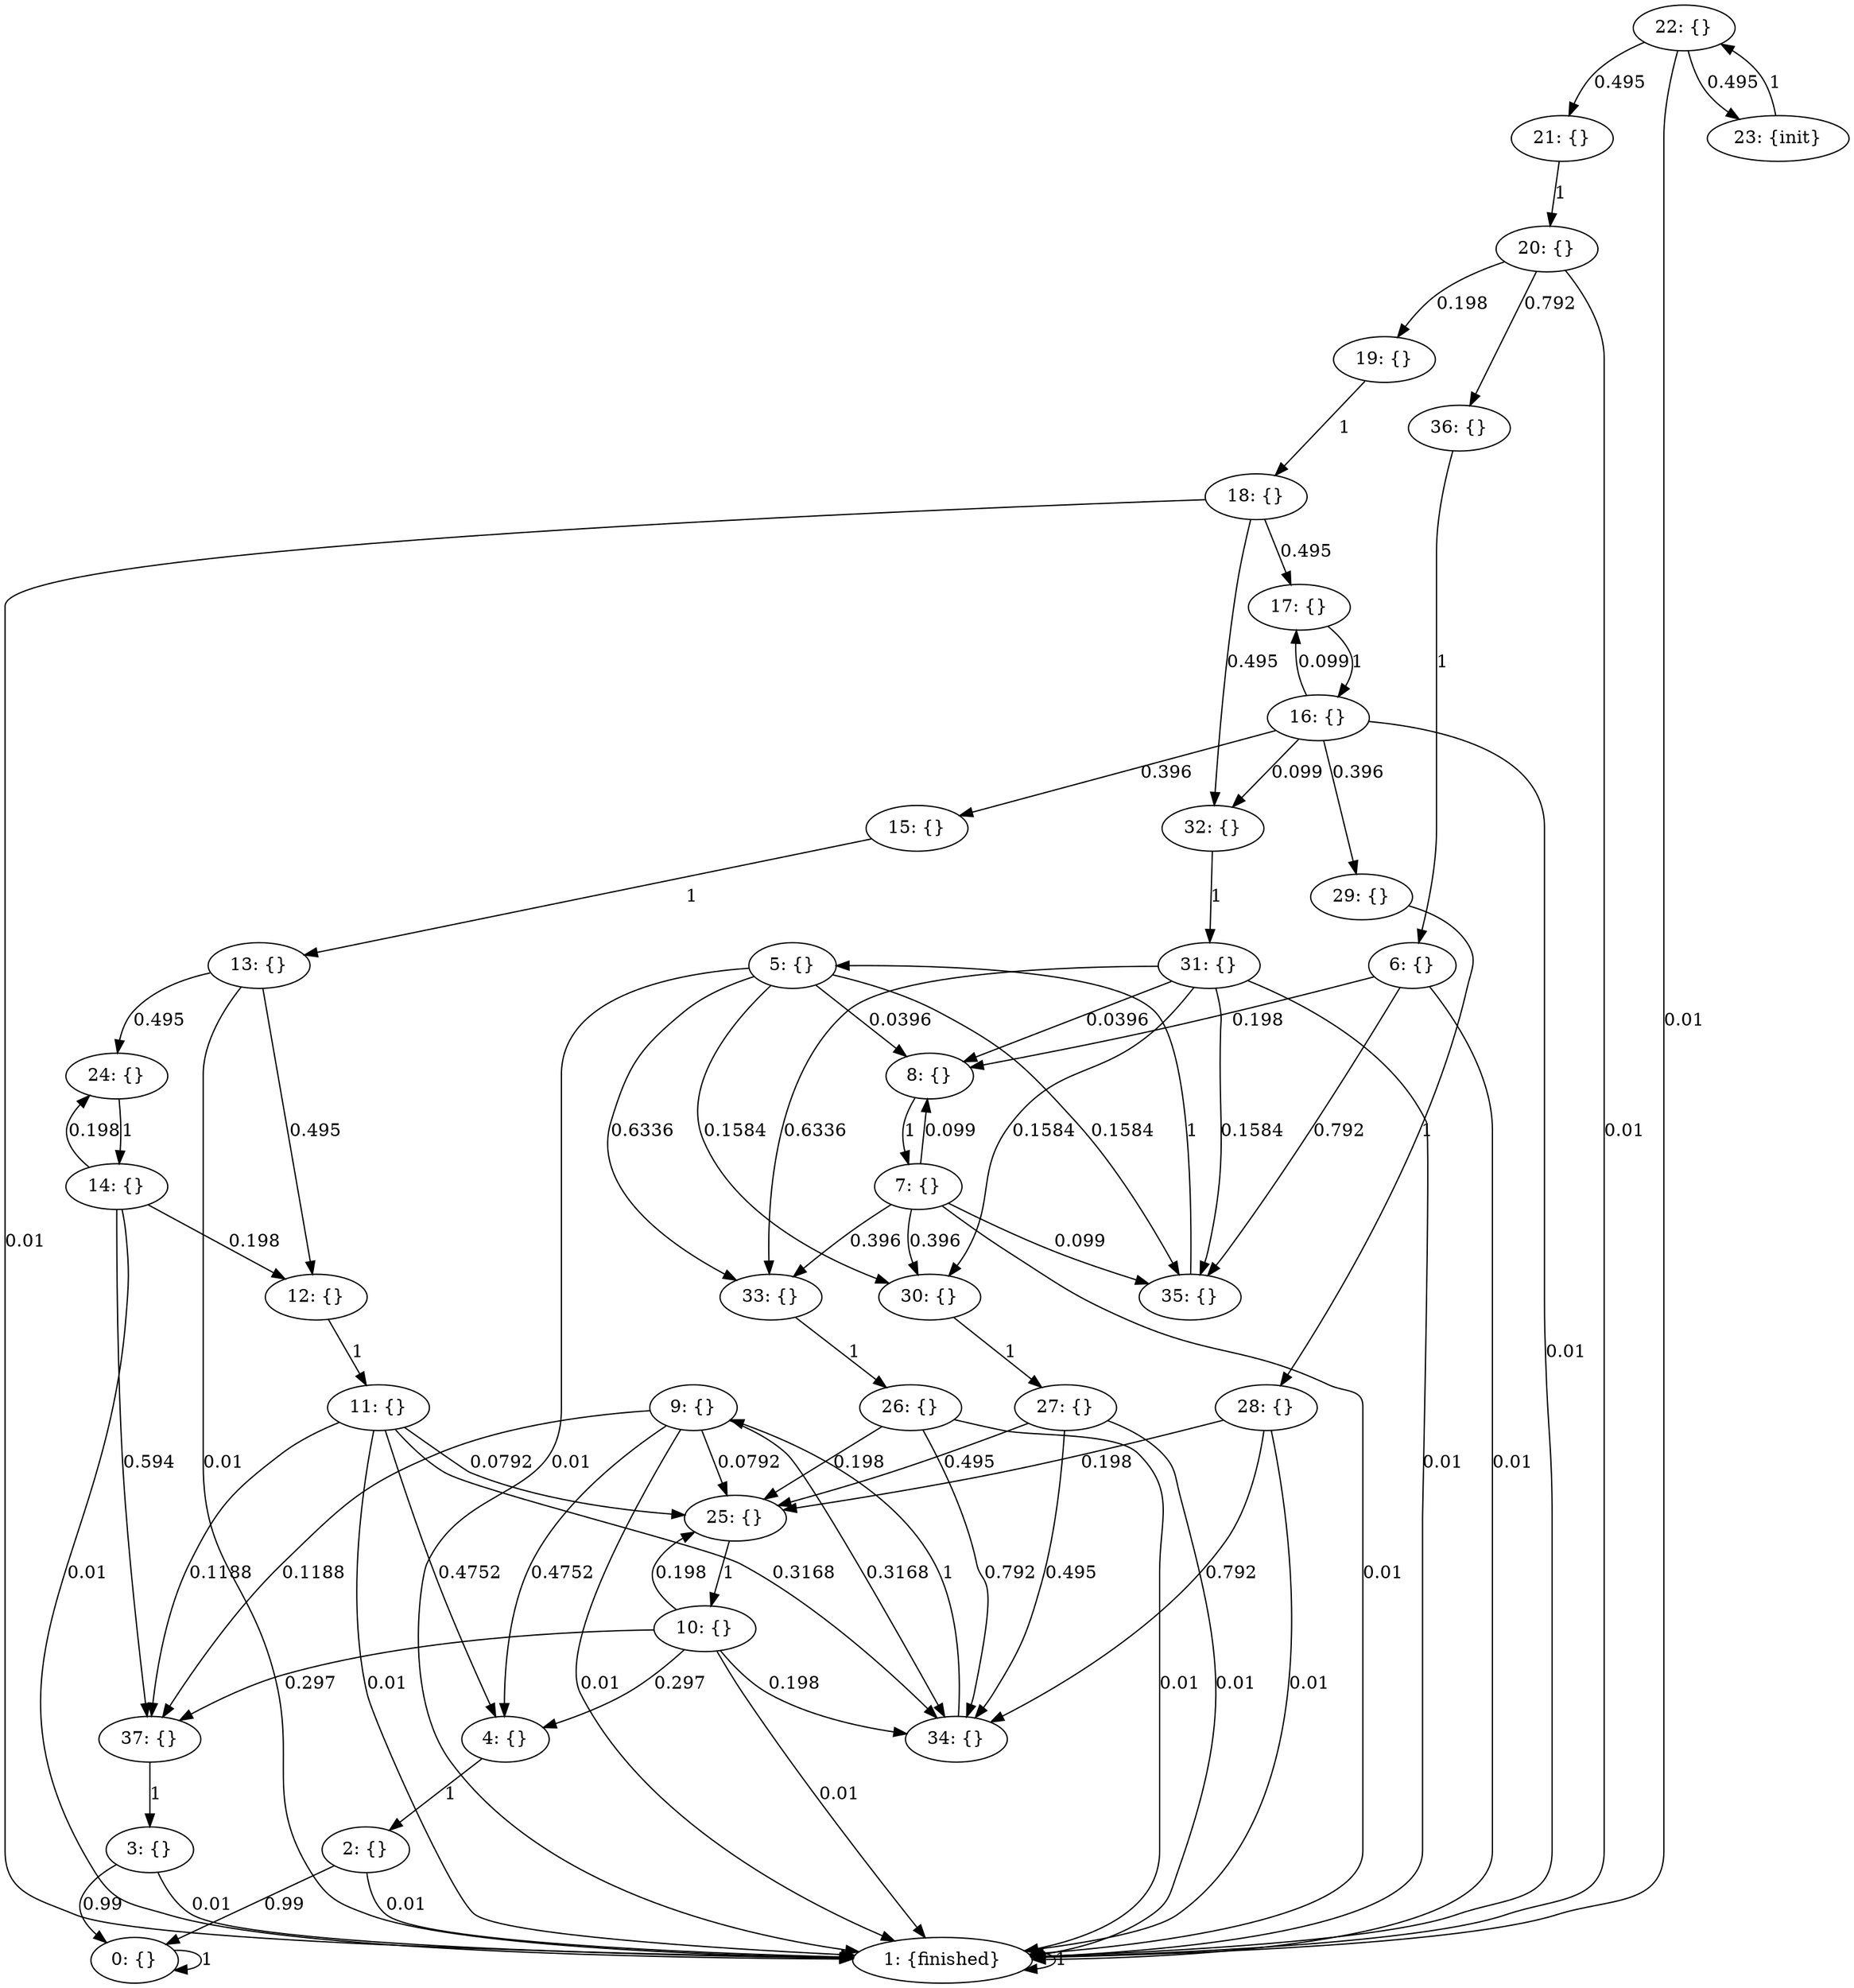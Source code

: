 digraph model {
	0 [ label = "0: {}" ];
	1 [ label = "1: {finished}" ];
	2 [ label = "2: {}" ];
	3 [ label = "3: {}" ];
	4 [ label = "4: {}" ];
	5 [ label = "5: {}" ];
	6 [ label = "6: {}" ];
	7 [ label = "7: {}" ];
	8 [ label = "8: {}" ];
	9 [ label = "9: {}" ];
	10 [ label = "10: {}" ];
	11 [ label = "11: {}" ];
	12 [ label = "12: {}" ];
	13 [ label = "13: {}" ];
	14 [ label = "14: {}" ];
	15 [ label = "15: {}" ];
	16 [ label = "16: {}" ];
	17 [ label = "17: {}" ];
	18 [ label = "18: {}" ];
	19 [ label = "19: {}" ];
	20 [ label = "20: {}" ];
	21 [ label = "21: {}" ];
	22 [ label = "22: {}" ];
	23 [ label = "23: {init}" ];
	24 [ label = "24: {}" ];
	25 [ label = "25: {}" ];
	26 [ label = "26: {}" ];
	27 [ label = "27: {}" ];
	28 [ label = "28: {}" ];
	29 [ label = "29: {}" ];
	30 [ label = "30: {}" ];
	31 [ label = "31: {}" ];
	32 [ label = "32: {}" ];
	33 [ label = "33: {}" ];
	34 [ label = "34: {}" ];
	35 [ label = "35: {}" ];
	36 [ label = "36: {}" ];
	37 [ label = "37: {}" ];
	0 -> 0 [ label= "1" ];
	1 -> 1 [ label= "1" ];
	2 -> 0 [ label= "0.99" ];
	2 -> 1 [ label= "0.01" ];
	3 -> 0 [ label= "0.99" ];
	3 -> 1 [ label= "0.01" ];
	4 -> 2 [ label= "1" ];
	5 -> 1 [ label= "0.01" ];
	5 -> 8 [ label= "0.0396" ];
	5 -> 30 [ label= "0.1584" ];
	5 -> 33 [ label= "0.6336" ];
	5 -> 35 [ label= "0.1584" ];
	6 -> 1 [ label= "0.01" ];
	6 -> 8 [ label= "0.198" ];
	6 -> 35 [ label= "0.792" ];
	7 -> 1 [ label= "0.01" ];
	7 -> 8 [ label= "0.099" ];
	7 -> 30 [ label= "0.396" ];
	7 -> 33 [ label= "0.396" ];
	7 -> 35 [ label= "0.099" ];
	8 -> 7 [ label= "1" ];
	9 -> 1 [ label= "0.01" ];
	9 -> 4 [ label= "0.4752" ];
	9 -> 25 [ label= "0.0792" ];
	9 -> 34 [ label= "0.3168" ];
	9 -> 37 [ label= "0.1188" ];
	10 -> 1 [ label= "0.01" ];
	10 -> 4 [ label= "0.297" ];
	10 -> 25 [ label= "0.198" ];
	10 -> 34 [ label= "0.198" ];
	10 -> 37 [ label= "0.297" ];
	11 -> 1 [ label= "0.01" ];
	11 -> 4 [ label= "0.4752" ];
	11 -> 25 [ label= "0.0792" ];
	11 -> 34 [ label= "0.3168" ];
	11 -> 37 [ label= "0.1188" ];
	12 -> 11 [ label= "1" ];
	13 -> 1 [ label= "0.01" ];
	13 -> 12 [ label= "0.495" ];
	13 -> 24 [ label= "0.495" ];
	14 -> 1 [ label= "0.01" ];
	14 -> 12 [ label= "0.198" ];
	14 -> 24 [ label= "0.198" ];
	14 -> 37 [ label= "0.594" ];
	15 -> 13 [ label= "1" ];
	16 -> 1 [ label= "0.01" ];
	16 -> 15 [ label= "0.396" ];
	16 -> 17 [ label= "0.099" ];
	16 -> 29 [ label= "0.396" ];
	16 -> 32 [ label= "0.099" ];
	17 -> 16 [ label= "1" ];
	18 -> 1 [ label= "0.01" ];
	18 -> 17 [ label= "0.495" ];
	18 -> 32 [ label= "0.495" ];
	19 -> 18 [ label= "1" ];
	20 -> 1 [ label= "0.01" ];
	20 -> 19 [ label= "0.198" ];
	20 -> 36 [ label= "0.792" ];
	21 -> 20 [ label= "1" ];
	22 -> 1 [ label= "0.01" ];
	22 -> 21 [ label= "0.495" ];
	22 -> 23 [ label= "0.495" ];
	23 -> 22 [ label= "1" ];
	24 -> 14 [ label= "1" ];
	25 -> 10 [ label= "1" ];
	26 -> 1 [ label= "0.01" ];
	26 -> 25 [ label= "0.198" ];
	26 -> 34 [ label= "0.792" ];
	27 -> 1 [ label= "0.01" ];
	27 -> 25 [ label= "0.495" ];
	27 -> 34 [ label= "0.495" ];
	28 -> 1 [ label= "0.01" ];
	28 -> 25 [ label= "0.198" ];
	28 -> 34 [ label= "0.792" ];
	29 -> 28 [ label= "1" ];
	30 -> 27 [ label= "1" ];
	31 -> 1 [ label= "0.01" ];
	31 -> 8 [ label= "0.0396" ];
	31 -> 30 [ label= "0.1584" ];
	31 -> 33 [ label= "0.6336" ];
	31 -> 35 [ label= "0.1584" ];
	32 -> 31 [ label= "1" ];
	33 -> 26 [ label= "1" ];
	34 -> 9 [ label= "1" ];
	35 -> 5 [ label= "1" ];
	36 -> 6 [ label= "1" ];
	37 -> 3 [ label= "1" ];
}
